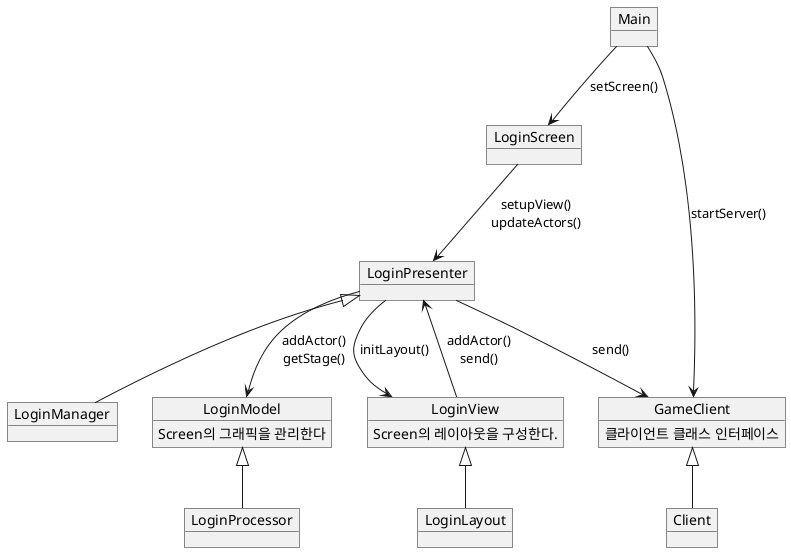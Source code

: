 @startuml
object LoginScreen

object LoginPresenter
object LoginManager

object LoginModel
LoginModel : Screen의 그래픽을 관리한다
object LoginProcessor

object LoginView
LoginView : Screen의 레이아웃을 구성한다.
object LoginLayout

object Main
object Client
object GameClient
GameClient : 클라이언트 클래스 인터페이스

Main --> GameClient : startServer()
LoginPresenter --> GameClient : send()
GameClient <|-- Client
Main --> LoginScreen : setScreen()
LoginScreen --> LoginPresenter : setupView()\nupdateActors()
LoginPresenter <|-- LoginManager

LoginPresenter --> LoginView : initLayout()
LoginPresenter <-- LoginView : addActor()\nsend()
LoginView <|-- LoginLayout

LoginPresenter --> LoginModel : addActor()\ngetStage()
LoginModel <|-- LoginProcessor

@enduml
